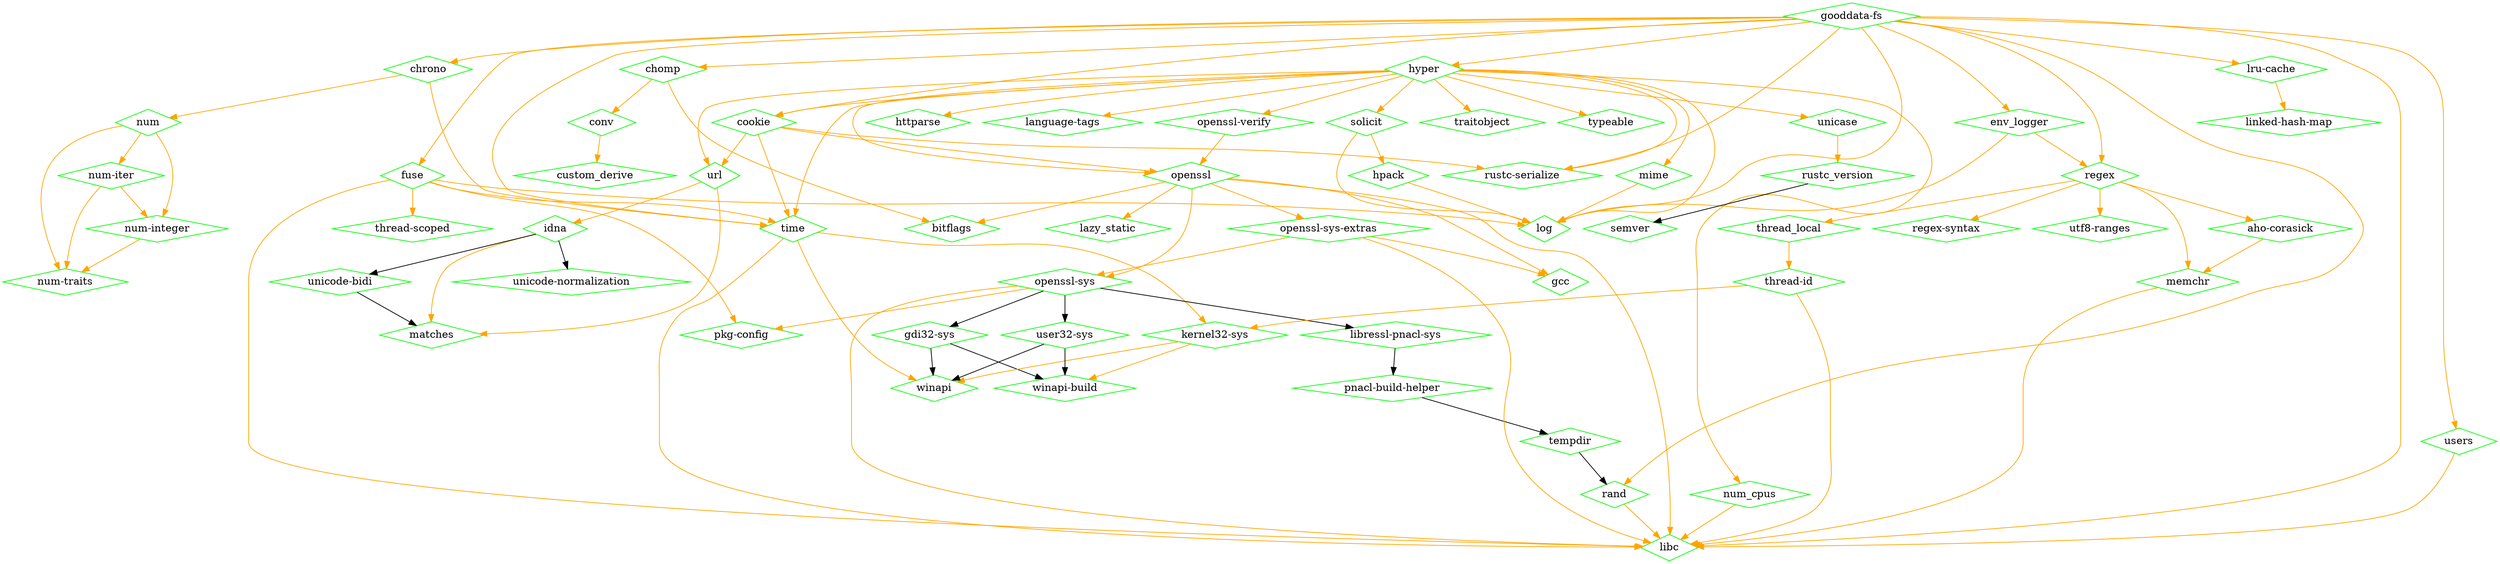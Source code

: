digraph dependencies {
	N0[label="gooddata-fs",shape=diamond,color=green];
	N1[label="chomp",shape=diamond,color=green];
	N2[label="chrono",shape=diamond,color=green];
	N3[label="cookie",shape=diamond,color=green];
	N4[label="env_logger",shape=diamond,color=green];
	N5[label="fuse",shape=diamond,color=green];
	N6[label="hyper",shape=diamond,color=green];
	N7[label="libc",shape=diamond,color=green];
	N8[label="log",shape=diamond,color=green];
	N9[label="lru-cache",shape=diamond,color=green];
	N10[label="rand",shape=diamond,color=green];
	N11[label="regex",shape=diamond,color=green];
	N12[label="rustc-serialize",shape=diamond,color=green];
	N13[label="time",shape=diamond,color=green];
	N14[label="users",shape=diamond,color=green];
	N15[label="aho-corasick",shape=diamond,color=green];
	N16[label="memchr",shape=diamond,color=green];
	N17[label="bitflags",shape=diamond,color=green];
	N18[label="conv",shape=diamond,color=green];
	N19[label="num",shape=diamond,color=green];
	N20[label="custom_derive",shape=diamond,color=green];
	N21[label="openssl",shape=diamond,color=green];
	N22[label="url",shape=diamond,color=green];
	N23[label="pkg-config",shape=diamond,color=green];
	N24[label="thread-scoped",shape=diamond,color=green];
	N25[label="gcc",shape=diamond,color=green];
	N26[label="gdi32-sys",shape=diamond,color=green];
	N27[label="winapi",shape=diamond,color=green];
	N28[label="winapi-build",shape=diamond,color=green];
	N29[label="hpack",shape=diamond,color=green];
	N30[label="httparse",shape=diamond,color=green];
	N31[label="language-tags",shape=diamond,color=green];
	N32[label="mime",shape=diamond,color=green];
	N33[label="num_cpus",shape=diamond,color=green];
	N34[label="openssl-verify",shape=diamond,color=green];
	N35[label="solicit",shape=diamond,color=green];
	N36[label="traitobject",shape=diamond,color=green];
	N37[label="typeable",shape=diamond,color=green];
	N38[label="unicase",shape=diamond,color=green];
	N39[label="idna",shape=diamond,color=green];
	N40[label="matches",shape=diamond,color=green];
	N41[label="unicode-bidi",shape=diamond,color=green];
	N42[label="unicode-normalization",shape=diamond,color=green];
	N43[label="kernel32-sys",shape=diamond,color=green];
	N44[label="lazy_static",shape=diamond,color=green];
	N45[label="libressl-pnacl-sys",shape=diamond,color=green];
	N46[label="pnacl-build-helper",shape=diamond,color=green];
	N47[label="linked-hash-map",shape=diamond,color=green];
	N48[label="num-integer",shape=diamond,color=green];
	N49[label="num-iter",shape=diamond,color=green];
	N50[label="num-traits",shape=diamond,color=green];
	N51[label="openssl-sys",shape=diamond,color=green];
	N52[label="openssl-sys-extras",shape=diamond,color=green];
	N53[label="user32-sys",shape=diamond,color=green];
	N54[label="tempdir",shape=diamond,color=green];
	N55[label="regex-syntax",shape=diamond,color=green];
	N56[label="thread_local",shape=diamond,color=green];
	N57[label="utf8-ranges",shape=diamond,color=green];
	N58[label="rustc_version",shape=diamond,color=green];
	N59[label="semver",shape=diamond,color=green];
	N60[label="thread-id",shape=diamond,color=green];
	N0 -> N1[label="",color=orange];
	N0 -> N2[label="",color=orange];
	N0 -> N3[label="",color=orange];
	N0 -> N4[label="",color=orange];
	N0 -> N5[label="",color=orange];
	N0 -> N6[label="",color=orange];
	N0 -> N7[label="",color=orange];
	N0 -> N8[label="",color=orange];
	N0 -> N9[label="",color=orange];
	N0 -> N10[label="",color=orange];
	N0 -> N11[label="",color=orange];
	N0 -> N12[label="",color=orange];
	N0 -> N13[label="",color=orange];
	N0 -> N14[label="",color=orange];
	N1 -> N17[label="",color=orange];
	N1 -> N18[label="",color=orange];
	N2 -> N13[label="",color=orange];
	N2 -> N19[label="",color=orange];
	N3 -> N12[label="",color=orange];
	N3 -> N13[label="",color=orange];
	N3 -> N21[label="",color=orange];
	N3 -> N22[label="",color=orange];
	N4 -> N8[label="",color=orange];
	N4 -> N11[label="",color=orange];
	N5 -> N7[label="",color=orange];
	N5 -> N8[label="",color=orange];
	N5 -> N13[label="",color=orange];
	N5 -> N23[label="",color=orange];
	N5 -> N24[label="",color=orange];
	N6 -> N3[label="",color=orange];
	N6 -> N8[label="",color=orange];
	N6 -> N12[label="",color=orange];
	N6 -> N13[label="",color=orange];
	N6 -> N21[label="",color=orange];
	N6 -> N22[label="",color=orange];
	N6 -> N30[label="",color=orange];
	N6 -> N31[label="",color=orange];
	N6 -> N32[label="",color=orange];
	N6 -> N33[label="",color=orange];
	N6 -> N34[label="",color=orange];
	N6 -> N35[label="",color=orange];
	N6 -> N36[label="",color=orange];
	N6 -> N37[label="",color=orange];
	N6 -> N38[label="",color=orange];
	N9 -> N47[label="",color=orange];
	N10 -> N7[label="",color=orange];
	N11 -> N15[label="",color=orange];
	N11 -> N16[label="",color=orange];
	N11 -> N55[label="",color=orange];
	N11 -> N56[label="",color=orange];
	N11 -> N57[label="",color=orange];
	N13 -> N7[label="",color=orange];
	N13 -> N27[label="",color=orange];
	N13 -> N43[label="",color=orange];
	N14 -> N7[label="",color=orange];
	N15 -> N16[label="",color=orange];
	N16 -> N7[label="",color=orange];
	N18 -> N20[label="",color=orange];
	N19 -> N48[label="",color=orange];
	N19 -> N49[label="",color=orange];
	N19 -> N50[label="",color=orange];
	N21 -> N7[label="",color=orange];
	N21 -> N17[label="",color=orange];
	N21 -> N25[label="",color=orange];
	N21 -> N44[label="",color=orange];
	N21 -> N51[label="",color=orange];
	N21 -> N52[label="",color=orange];
	N22 -> N39[label="",color=orange];
	N22 -> N40[label="",color=orange];
	N26 -> N27[label=""];
	N26 -> N28[label=""];
	N29 -> N8[label="",color=orange];
	N32 -> N8[label="",color=orange];
	N33 -> N7[label="",color=orange];
	N34 -> N21[label="",color=orange];
	N35 -> N8[label="",color=orange];
	N35 -> N29[label="",color=orange];
	N38 -> N58[label="",color=orange];
	N39 -> N40[label="",color=orange];
	N39 -> N41[label=""];
	N39 -> N42[label=""];
	N41 -> N40[label=""];
	N43 -> N27[label="",color=orange];
	N43 -> N28[label="",color=orange];
	N45 -> N46[label=""];
	N46 -> N54[label=""];
	N48 -> N50[label="",color=orange];
	N49 -> N48[label="",color=orange];
	N49 -> N50[label="",color=orange];
	N51 -> N7[label="",color=orange];
	N51 -> N23[label="",color=orange];
	N51 -> N26[label=""];
	N51 -> N45[label=""];
	N51 -> N53[label=""];
	N52 -> N7[label="",color=orange];
	N52 -> N25[label="",color=orange];
	N52 -> N51[label="",color=orange];
	N53 -> N27[label=""];
	N53 -> N28[label=""];
	N54 -> N10[label=""];
	N56 -> N60[label="",color=orange];
	N58 -> N59[label=""];
	N60 -> N7[label="",color=orange];
	N60 -> N43[label="",color=orange];
}
